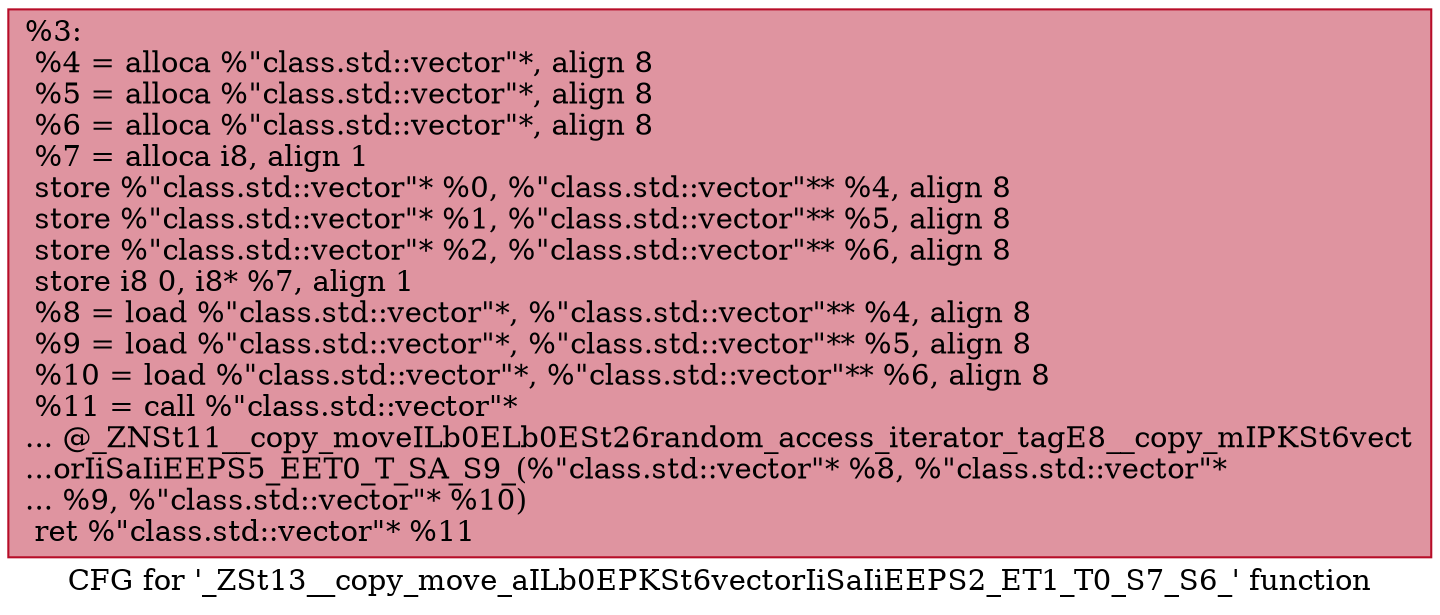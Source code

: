 digraph "CFG for '_ZSt13__copy_move_aILb0EPKSt6vectorIiSaIiEEPS2_ET1_T0_S7_S6_' function" {
	label="CFG for '_ZSt13__copy_move_aILb0EPKSt6vectorIiSaIiEEPS2_ET1_T0_S7_S6_' function";

	Node0x559aeab4be30 [shape=record,color="#b70d28ff", style=filled, fillcolor="#b70d2870",label="{%3:\l  %4 = alloca %\"class.std::vector\"*, align 8\l  %5 = alloca %\"class.std::vector\"*, align 8\l  %6 = alloca %\"class.std::vector\"*, align 8\l  %7 = alloca i8, align 1\l  store %\"class.std::vector\"* %0, %\"class.std::vector\"** %4, align 8\l  store %\"class.std::vector\"* %1, %\"class.std::vector\"** %5, align 8\l  store %\"class.std::vector\"* %2, %\"class.std::vector\"** %6, align 8\l  store i8 0, i8* %7, align 1\l  %8 = load %\"class.std::vector\"*, %\"class.std::vector\"** %4, align 8\l  %9 = load %\"class.std::vector\"*, %\"class.std::vector\"** %5, align 8\l  %10 = load %\"class.std::vector\"*, %\"class.std::vector\"** %6, align 8\l  %11 = call %\"class.std::vector\"*\l... @_ZNSt11__copy_moveILb0ELb0ESt26random_access_iterator_tagE8__copy_mIPKSt6vect\l...orIiSaIiEEPS5_EET0_T_SA_S9_(%\"class.std::vector\"* %8, %\"class.std::vector\"*\l... %9, %\"class.std::vector\"* %10)\l  ret %\"class.std::vector\"* %11\l}"];
}
